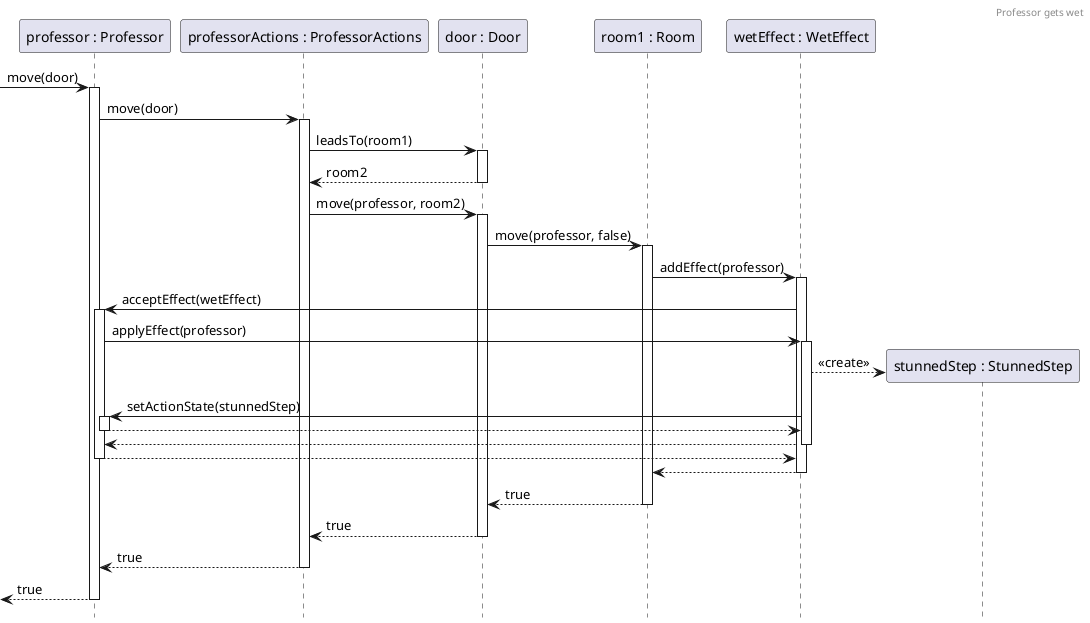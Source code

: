 @startuml ProfessorWet
header Professor gets wet
hide footbox

participant Professor as "professor : Professor"
participant ProfessorActions as "professorActions : ProfessorActions"
participant Door as "door : Door"
participant Room as "room1 : Room"
participant RoomEffect as "wetEffect : WetEffect"

-> Professor++ : move(door)
Professor -> ProfessorActions++ : move(door)
ProfessorActions -> Door++ : leadsTo(room1)
return room2

ProfessorActions -> Door ++: move(professor, room2)
Door -> Room ++: move(professor, false)
Room -> RoomEffect ++: addEffect(professor)
RoomEffect -> Professor ++: acceptEffect(wetEffect)
Professor -> RoomEffect ++: applyEffect(professor)

create StunnedStep as "stunnedStep : StunnedStep"
RoomEffect --> StunnedStep : <<create>>

RoomEffect -> Professor ++: setActionState(stunnedStep)
return
return
return

return
return true
return true
return true
return true
@enduml